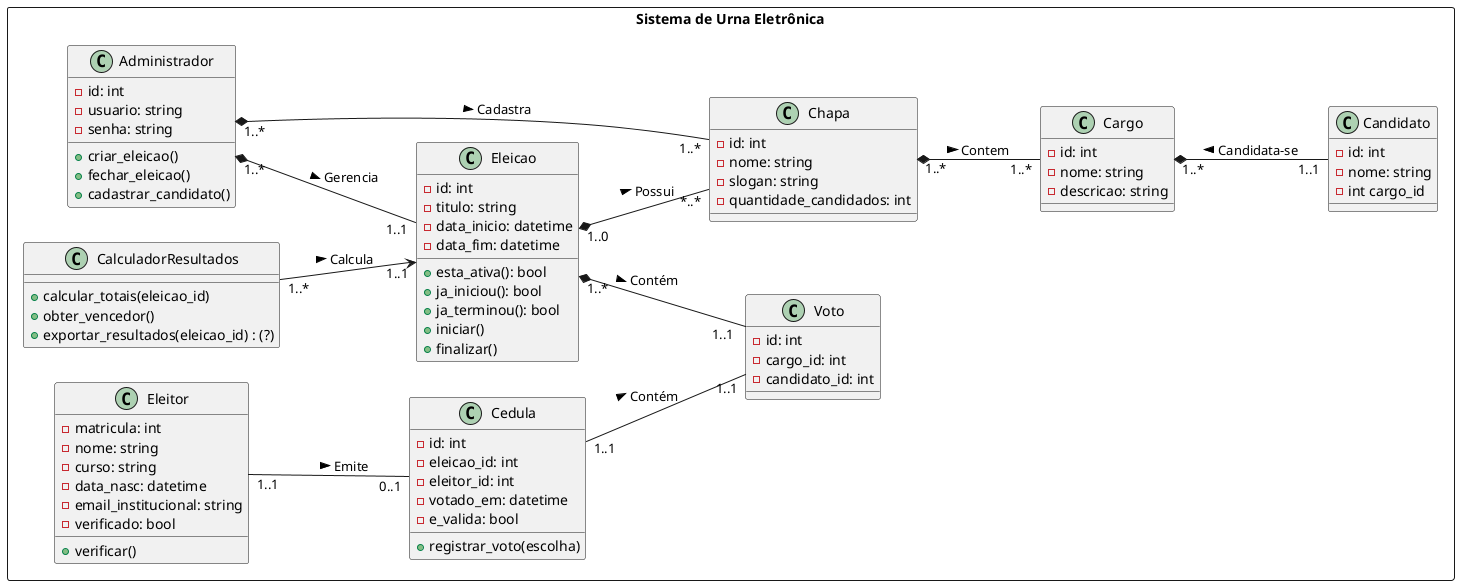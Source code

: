 @startuml
left to right direction

rectangle "Sistema de Urna Eletrônica" {

    class Eleicao {
        -id: int
        -titulo: string
        -data_inicio: datetime
        -data_fim: datetime

        +esta_ativa(): bool
        +ja_iniciou(): bool
        +ja_terminou(): bool
        +iniciar()
        +finalizar()
    }

    class Cargo {
        -id: int
        -nome: string
        -descricao: string
    }

    class Candidato {
        -id: int
        -nome: string
        -int cargo_id
    }

    class Chapa{
        -id: int
        -nome: string
        -slogan: string
        -quantidade_candidados: int
    }

    class Eleitor {
        -matricula: int
        -nome: string
        -curso: string
        -data_nasc: datetime
        -email_institucional: string
        -verificado: bool

        +verificar()
    }

    class Voto {
        -id: int
        -cargo_id: int
        -candidato_id: int
    }

    class Cedula {
        -id: int
        -eleicao_id: int
        -eleitor_id: int
        -votado_em: datetime
        -e_valida: bool

        +registrar_voto(escolha)
    }


    class Administrador {
        -id: int
        -usuario: string
        -senha: string

        +criar_eleicao()
        +fechar_eleicao()
        +cadastrar_candidato()
    }

    class CalculadorResultados {
        +calcular_totais(eleicao_id)
        +obter_vencedor()
        +exportar_resultados(eleicao_id) : (?)
    }

    Chapa "1..*" *-- "1..*" Cargo : > Contem
    Cargo "1..*" *-- "1..1" Candidato : Candidata-se <
    Eleicao "1..0" *-- "*..*" Chapa : > Possui
    Eleitor "1..1" -- "0..1" Cedula : > Emite
    Cedula "1..1" -- "1..1" Voto : > Contém
    Administrador "1..*" *-- "1..1" Eleicao : > Gerencia
    CalculadorResultados "1..*" --> "1..1" Eleicao : > Calcula
    Administrador "1..*" *-  "1..*" Chapa : > Cadastra
    Eleicao "1..* " *--  "1..1 " Voto: > Contém
}

@enduml